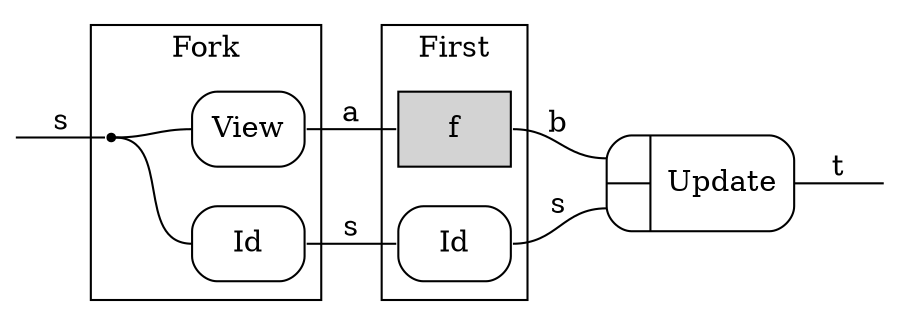 digraph LensP {
        compound=true;
        rankdir=LR;
        node [shape="record"];
        node [style="rounded"];
        edge [arrowhead="none"];

        in [shape="point"; style="invis"];

        subgraph clusterFork {
                label="Fork";

                ForkIn1 [shape="point"];
                ForkOut1 [shape="point"; style="invis"];
                ForkOut2 [shape="point"; style="invis"];
                { rank="same"; ForkOut1; ForkOut2 }

                View;
                Identity [label="Id"];
                { rank="same"; View; Identity; }

                ForkIn1:e -> View:w;
                ForkIn1:e -> Identity:w;
        }

        subgraph clusterFirst {
                label="First";

                f [style="filled"];
                Identity2 [label="Id"]
        }

        Update [label="{{<i1>|<i2>}|Update}"];

        out [shape="point"; style="invis"];

        in:e -> ForkIn1:w [label="s"];
        View:e -> f:w [label="a"];
        Identity:e -> Identity2:w [label="s"];
        f:e -> Update:i1:w [label="b"];
        Identity2:e -> Update:i2:w [label="s"];

        Update:e -> out:w [label="t"];
}
